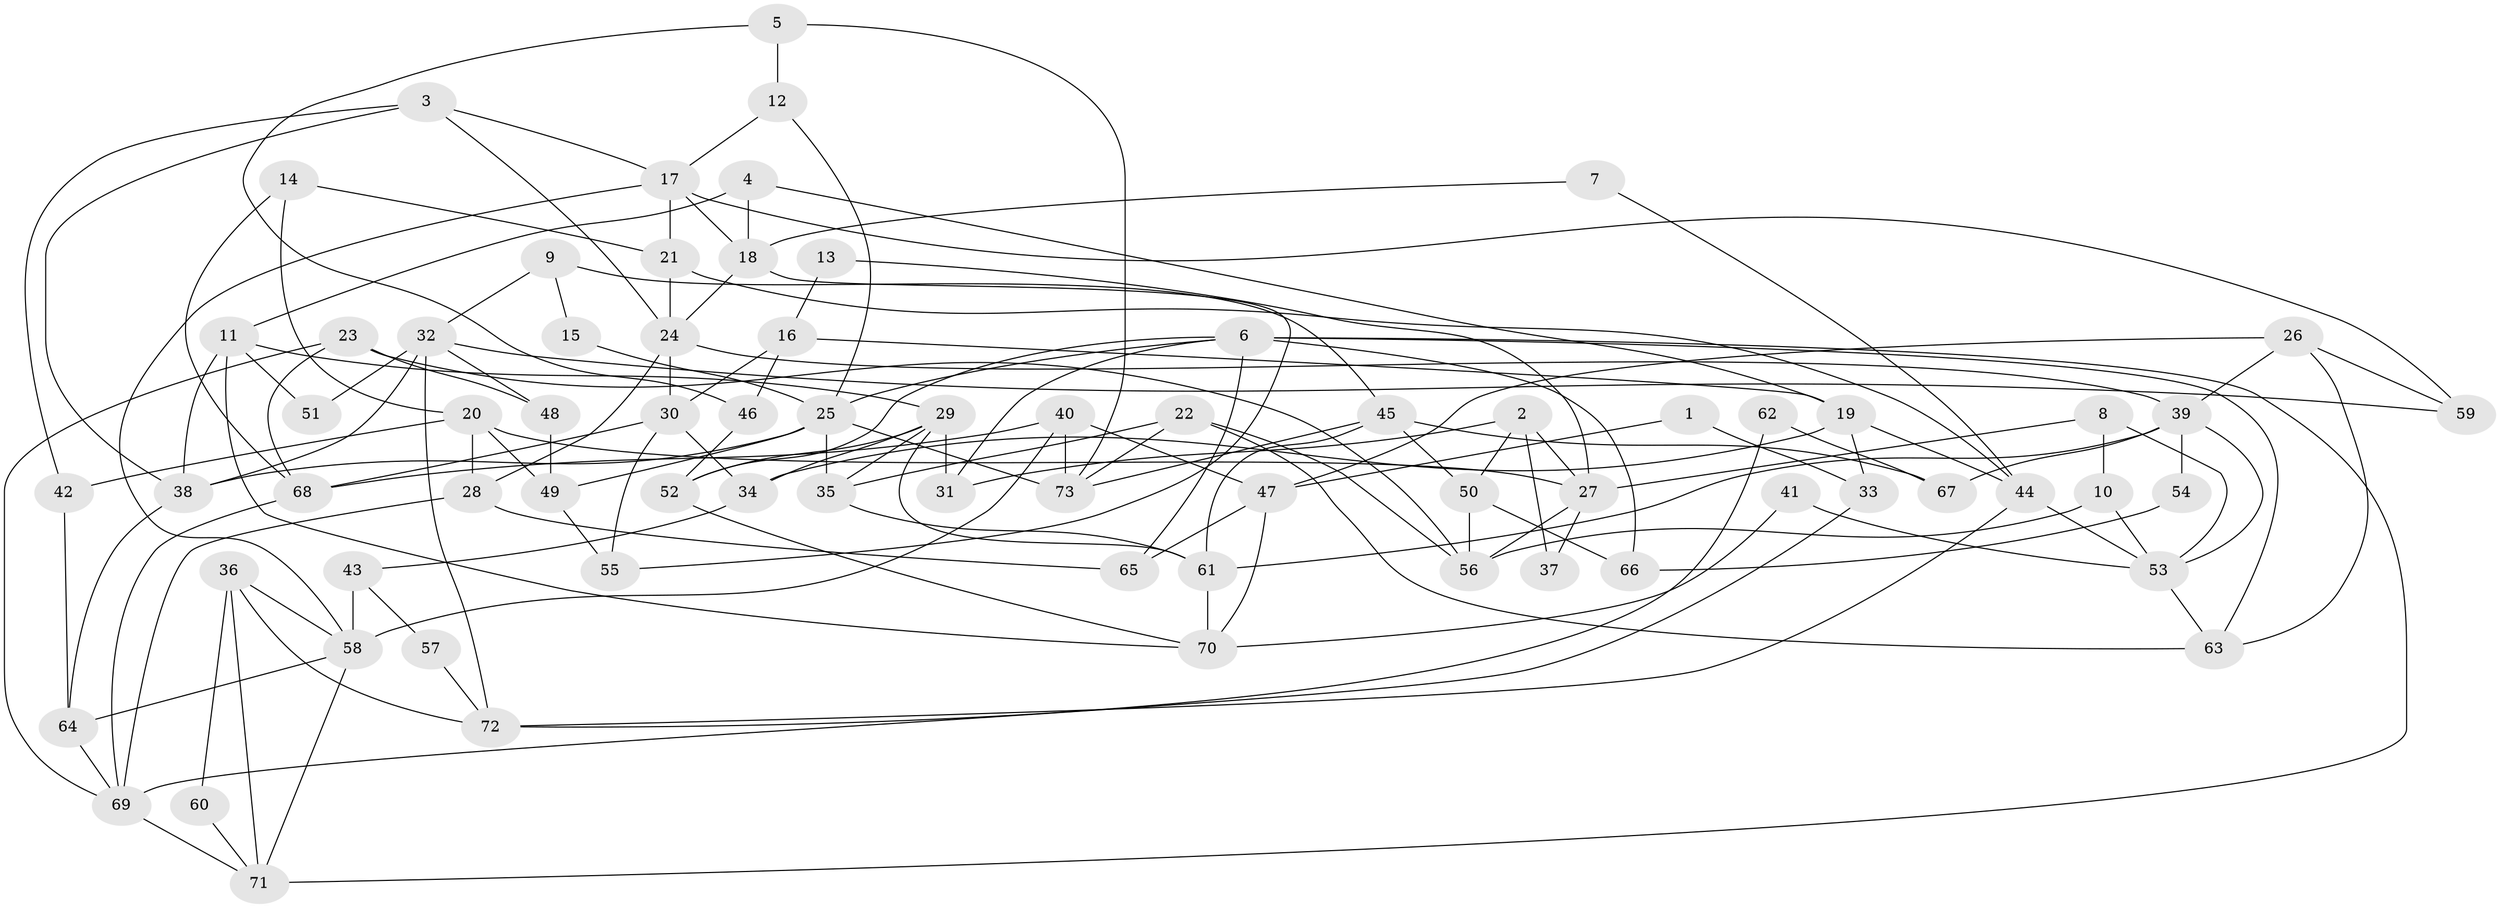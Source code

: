 // coarse degree distribution, {5: 0.21568627450980393, 3: 0.2549019607843137, 8: 0.0392156862745098, 6: 0.13725490196078433, 9: 0.058823529411764705, 2: 0.09803921568627451, 7: 0.09803921568627451, 4: 0.09803921568627451}
// Generated by graph-tools (version 1.1) at 2025/52/02/27/25 19:52:07]
// undirected, 73 vertices, 146 edges
graph export_dot {
graph [start="1"]
  node [color=gray90,style=filled];
  1;
  2;
  3;
  4;
  5;
  6;
  7;
  8;
  9;
  10;
  11;
  12;
  13;
  14;
  15;
  16;
  17;
  18;
  19;
  20;
  21;
  22;
  23;
  24;
  25;
  26;
  27;
  28;
  29;
  30;
  31;
  32;
  33;
  34;
  35;
  36;
  37;
  38;
  39;
  40;
  41;
  42;
  43;
  44;
  45;
  46;
  47;
  48;
  49;
  50;
  51;
  52;
  53;
  54;
  55;
  56;
  57;
  58;
  59;
  60;
  61;
  62;
  63;
  64;
  65;
  66;
  67;
  68;
  69;
  70;
  71;
  72;
  73;
  1 -- 47;
  1 -- 33;
  2 -- 27;
  2 -- 31;
  2 -- 37;
  2 -- 50;
  3 -- 17;
  3 -- 38;
  3 -- 24;
  3 -- 42;
  4 -- 18;
  4 -- 19;
  4 -- 11;
  5 -- 73;
  5 -- 12;
  5 -- 46;
  6 -- 63;
  6 -- 25;
  6 -- 31;
  6 -- 52;
  6 -- 65;
  6 -- 66;
  6 -- 71;
  7 -- 18;
  7 -- 44;
  8 -- 53;
  8 -- 27;
  8 -- 10;
  9 -- 45;
  9 -- 32;
  9 -- 15;
  10 -- 56;
  10 -- 53;
  11 -- 70;
  11 -- 29;
  11 -- 38;
  11 -- 51;
  12 -- 25;
  12 -- 17;
  13 -- 27;
  13 -- 16;
  14 -- 20;
  14 -- 68;
  14 -- 21;
  15 -- 25;
  16 -- 19;
  16 -- 30;
  16 -- 46;
  17 -- 58;
  17 -- 21;
  17 -- 18;
  17 -- 59;
  18 -- 55;
  18 -- 24;
  19 -- 34;
  19 -- 44;
  19 -- 33;
  20 -- 42;
  20 -- 28;
  20 -- 27;
  20 -- 49;
  21 -- 24;
  21 -- 44;
  22 -- 35;
  22 -- 63;
  22 -- 56;
  22 -- 73;
  23 -- 48;
  23 -- 69;
  23 -- 56;
  23 -- 68;
  24 -- 28;
  24 -- 30;
  24 -- 39;
  25 -- 35;
  25 -- 73;
  25 -- 38;
  25 -- 49;
  26 -- 39;
  26 -- 47;
  26 -- 59;
  26 -- 63;
  27 -- 56;
  27 -- 37;
  28 -- 69;
  28 -- 65;
  29 -- 52;
  29 -- 31;
  29 -- 34;
  29 -- 35;
  29 -- 61;
  30 -- 68;
  30 -- 34;
  30 -- 55;
  32 -- 38;
  32 -- 59;
  32 -- 48;
  32 -- 51;
  32 -- 72;
  33 -- 69;
  34 -- 43;
  35 -- 61;
  36 -- 72;
  36 -- 71;
  36 -- 58;
  36 -- 60;
  38 -- 64;
  39 -- 61;
  39 -- 53;
  39 -- 54;
  39 -- 67;
  40 -- 47;
  40 -- 58;
  40 -- 68;
  40 -- 73;
  41 -- 53;
  41 -- 70;
  42 -- 64;
  43 -- 58;
  43 -- 57;
  44 -- 53;
  44 -- 72;
  45 -- 50;
  45 -- 73;
  45 -- 61;
  45 -- 67;
  46 -- 52;
  47 -- 65;
  47 -- 70;
  48 -- 49;
  49 -- 55;
  50 -- 56;
  50 -- 66;
  52 -- 70;
  53 -- 63;
  54 -- 66;
  57 -- 72;
  58 -- 64;
  58 -- 71;
  60 -- 71;
  61 -- 70;
  62 -- 72;
  62 -- 67;
  64 -- 69;
  68 -- 69;
  69 -- 71;
}
